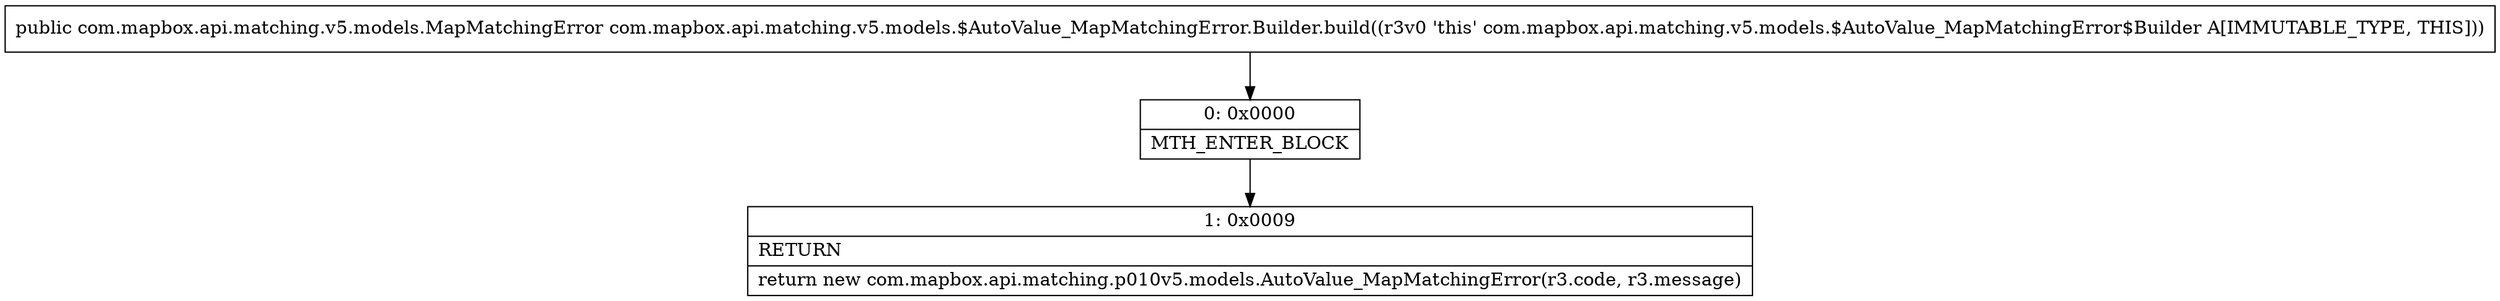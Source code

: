 digraph "CFG forcom.mapbox.api.matching.v5.models.$AutoValue_MapMatchingError.Builder.build()Lcom\/mapbox\/api\/matching\/v5\/models\/MapMatchingError;" {
Node_0 [shape=record,label="{0\:\ 0x0000|MTH_ENTER_BLOCK\l}"];
Node_1 [shape=record,label="{1\:\ 0x0009|RETURN\l|return new com.mapbox.api.matching.p010v5.models.AutoValue_MapMatchingError(r3.code, r3.message)\l}"];
MethodNode[shape=record,label="{public com.mapbox.api.matching.v5.models.MapMatchingError com.mapbox.api.matching.v5.models.$AutoValue_MapMatchingError.Builder.build((r3v0 'this' com.mapbox.api.matching.v5.models.$AutoValue_MapMatchingError$Builder A[IMMUTABLE_TYPE, THIS])) }"];
MethodNode -> Node_0;
Node_0 -> Node_1;
}

